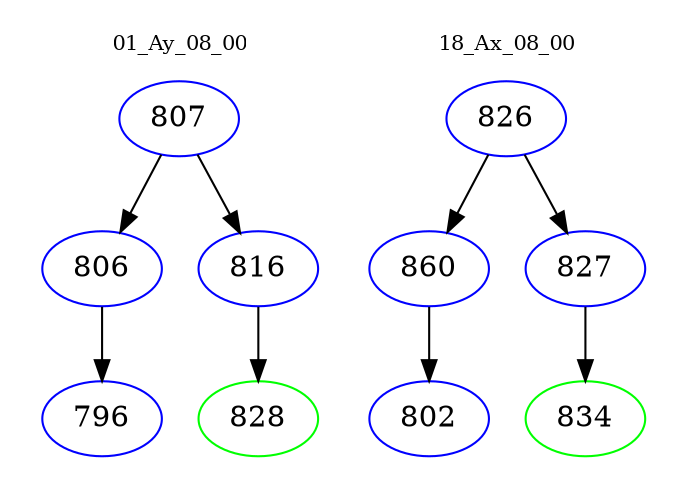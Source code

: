 digraph{
subgraph cluster_0 {
color = white
label = "01_Ay_08_00";
fontsize=10;
T0_807 [label="807", color="blue"]
T0_807 -> T0_806 [color="black"]
T0_806 [label="806", color="blue"]
T0_806 -> T0_796 [color="black"]
T0_796 [label="796", color="blue"]
T0_807 -> T0_816 [color="black"]
T0_816 [label="816", color="blue"]
T0_816 -> T0_828 [color="black"]
T0_828 [label="828", color="green"]
}
subgraph cluster_1 {
color = white
label = "18_Ax_08_00";
fontsize=10;
T1_826 [label="826", color="blue"]
T1_826 -> T1_860 [color="black"]
T1_860 [label="860", color="blue"]
T1_860 -> T1_802 [color="black"]
T1_802 [label="802", color="blue"]
T1_826 -> T1_827 [color="black"]
T1_827 [label="827", color="blue"]
T1_827 -> T1_834 [color="black"]
T1_834 [label="834", color="green"]
}
}
